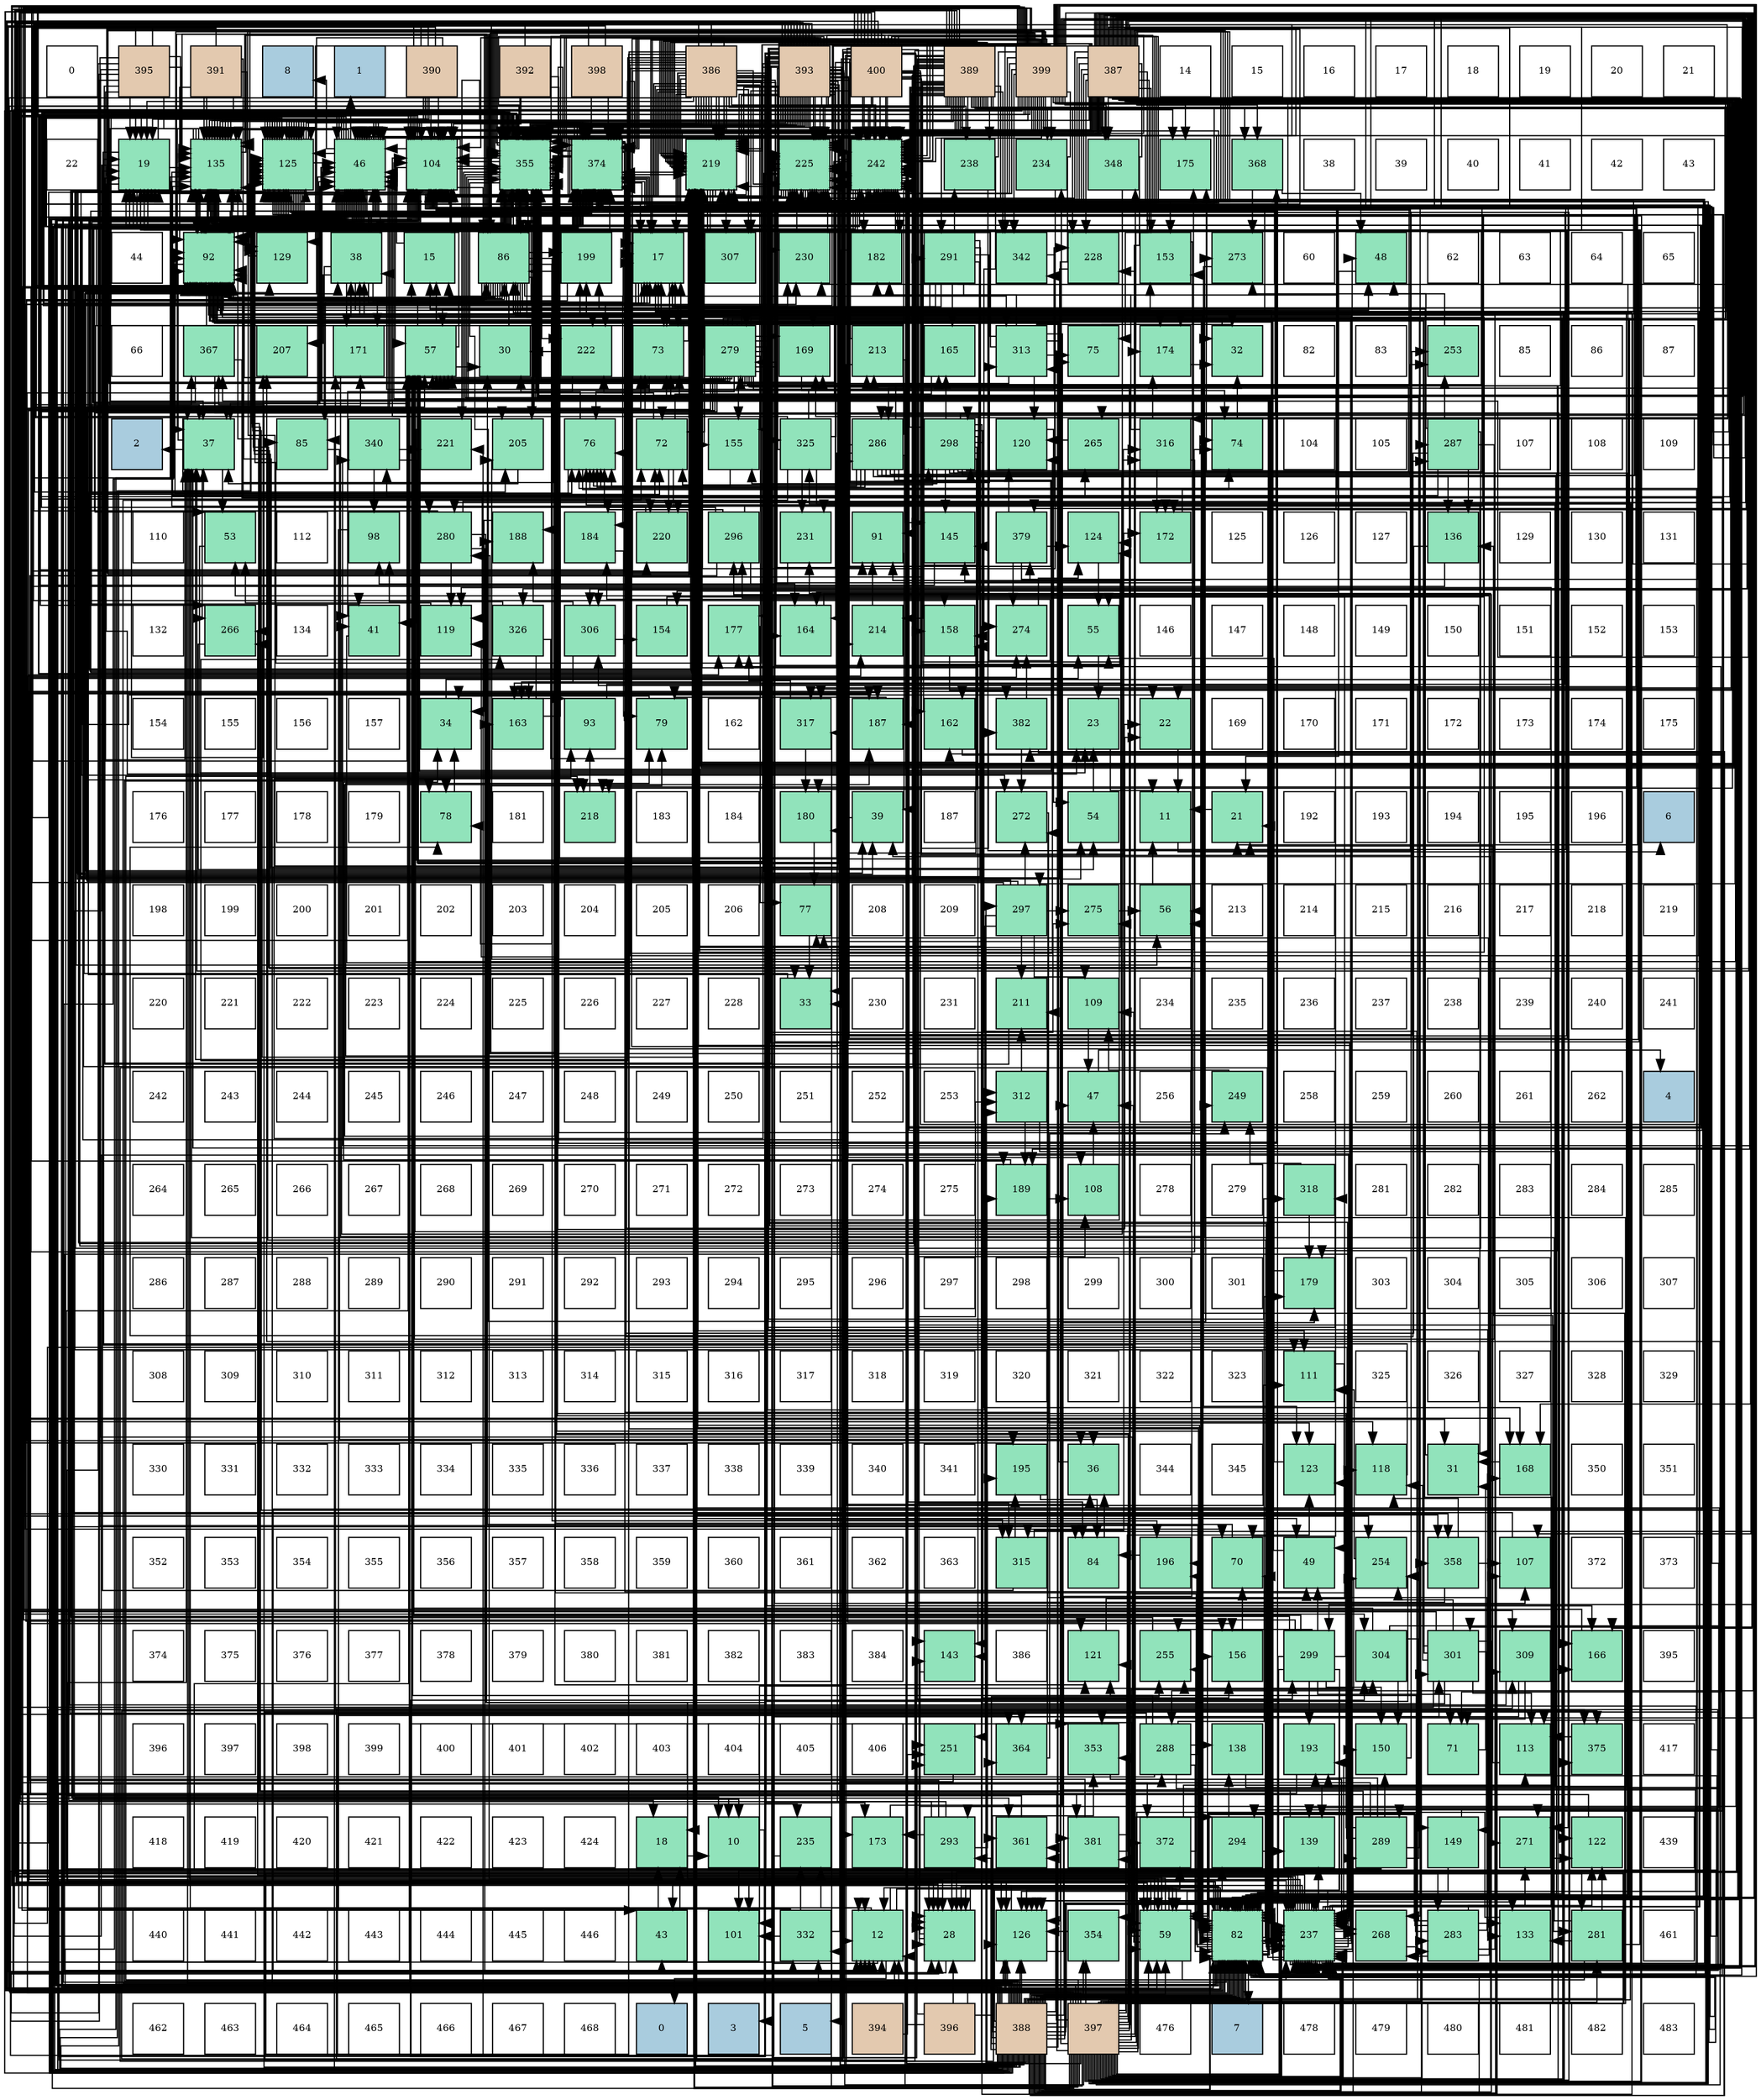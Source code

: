 digraph layout{
 rankdir=TB;
 splines=ortho;
 node [style=filled shape=square fixedsize=true width=0.6];
0[label="0", fontsize=8, fillcolor="#ffffff"];
1[label="395", fontsize=8, fillcolor="#e3c9af"];
2[label="391", fontsize=8, fillcolor="#e3c9af"];
3[label="8", fontsize=8, fillcolor="#a9ccde"];
4[label="1", fontsize=8, fillcolor="#a9ccde"];
5[label="390", fontsize=8, fillcolor="#e3c9af"];
6[label="392", fontsize=8, fillcolor="#e3c9af"];
7[label="398", fontsize=8, fillcolor="#e3c9af"];
8[label="386", fontsize=8, fillcolor="#e3c9af"];
9[label="393", fontsize=8, fillcolor="#e3c9af"];
10[label="400", fontsize=8, fillcolor="#e3c9af"];
11[label="389", fontsize=8, fillcolor="#e3c9af"];
12[label="399", fontsize=8, fillcolor="#e3c9af"];
13[label="387", fontsize=8, fillcolor="#e3c9af"];
14[label="14", fontsize=8, fillcolor="#ffffff"];
15[label="15", fontsize=8, fillcolor="#ffffff"];
16[label="16", fontsize=8, fillcolor="#ffffff"];
17[label="17", fontsize=8, fillcolor="#ffffff"];
18[label="18", fontsize=8, fillcolor="#ffffff"];
19[label="19", fontsize=8, fillcolor="#ffffff"];
20[label="20", fontsize=8, fillcolor="#ffffff"];
21[label="21", fontsize=8, fillcolor="#ffffff"];
22[label="22", fontsize=8, fillcolor="#ffffff"];
23[label="19", fontsize=8, fillcolor="#91e3bb"];
24[label="135", fontsize=8, fillcolor="#91e3bb"];
25[label="125", fontsize=8, fillcolor="#91e3bb"];
26[label="46", fontsize=8, fillcolor="#91e3bb"];
27[label="104", fontsize=8, fillcolor="#91e3bb"];
28[label="355", fontsize=8, fillcolor="#91e3bb"];
29[label="374", fontsize=8, fillcolor="#91e3bb"];
30[label="219", fontsize=8, fillcolor="#91e3bb"];
31[label="225", fontsize=8, fillcolor="#91e3bb"];
32[label="242", fontsize=8, fillcolor="#91e3bb"];
33[label="238", fontsize=8, fillcolor="#91e3bb"];
34[label="234", fontsize=8, fillcolor="#91e3bb"];
35[label="348", fontsize=8, fillcolor="#91e3bb"];
36[label="175", fontsize=8, fillcolor="#91e3bb"];
37[label="368", fontsize=8, fillcolor="#91e3bb"];
38[label="38", fontsize=8, fillcolor="#ffffff"];
39[label="39", fontsize=8, fillcolor="#ffffff"];
40[label="40", fontsize=8, fillcolor="#ffffff"];
41[label="41", fontsize=8, fillcolor="#ffffff"];
42[label="42", fontsize=8, fillcolor="#ffffff"];
43[label="43", fontsize=8, fillcolor="#ffffff"];
44[label="44", fontsize=8, fillcolor="#ffffff"];
45[label="92", fontsize=8, fillcolor="#91e3bb"];
46[label="129", fontsize=8, fillcolor="#91e3bb"];
47[label="38", fontsize=8, fillcolor="#91e3bb"];
48[label="15", fontsize=8, fillcolor="#91e3bb"];
49[label="86", fontsize=8, fillcolor="#91e3bb"];
50[label="199", fontsize=8, fillcolor="#91e3bb"];
51[label="17", fontsize=8, fillcolor="#91e3bb"];
52[label="307", fontsize=8, fillcolor="#91e3bb"];
53[label="230", fontsize=8, fillcolor="#91e3bb"];
54[label="182", fontsize=8, fillcolor="#91e3bb"];
55[label="291", fontsize=8, fillcolor="#91e3bb"];
56[label="342", fontsize=8, fillcolor="#91e3bb"];
57[label="228", fontsize=8, fillcolor="#91e3bb"];
58[label="153", fontsize=8, fillcolor="#91e3bb"];
59[label="273", fontsize=8, fillcolor="#91e3bb"];
60[label="60", fontsize=8, fillcolor="#ffffff"];
61[label="48", fontsize=8, fillcolor="#91e3bb"];
62[label="62", fontsize=8, fillcolor="#ffffff"];
63[label="63", fontsize=8, fillcolor="#ffffff"];
64[label="64", fontsize=8, fillcolor="#ffffff"];
65[label="65", fontsize=8, fillcolor="#ffffff"];
66[label="66", fontsize=8, fillcolor="#ffffff"];
67[label="367", fontsize=8, fillcolor="#91e3bb"];
68[label="207", fontsize=8, fillcolor="#91e3bb"];
69[label="171", fontsize=8, fillcolor="#91e3bb"];
70[label="57", fontsize=8, fillcolor="#91e3bb"];
71[label="30", fontsize=8, fillcolor="#91e3bb"];
72[label="222", fontsize=8, fillcolor="#91e3bb"];
73[label="73", fontsize=8, fillcolor="#91e3bb"];
74[label="279", fontsize=8, fillcolor="#91e3bb"];
75[label="169", fontsize=8, fillcolor="#91e3bb"];
76[label="213", fontsize=8, fillcolor="#91e3bb"];
77[label="165", fontsize=8, fillcolor="#91e3bb"];
78[label="313", fontsize=8, fillcolor="#91e3bb"];
79[label="75", fontsize=8, fillcolor="#91e3bb"];
80[label="174", fontsize=8, fillcolor="#91e3bb"];
81[label="32", fontsize=8, fillcolor="#91e3bb"];
82[label="82", fontsize=8, fillcolor="#ffffff"];
83[label="83", fontsize=8, fillcolor="#ffffff"];
84[label="253", fontsize=8, fillcolor="#91e3bb"];
85[label="85", fontsize=8, fillcolor="#ffffff"];
86[label="86", fontsize=8, fillcolor="#ffffff"];
87[label="87", fontsize=8, fillcolor="#ffffff"];
88[label="2", fontsize=8, fillcolor="#a9ccde"];
89[label="37", fontsize=8, fillcolor="#91e3bb"];
90[label="85", fontsize=8, fillcolor="#91e3bb"];
91[label="340", fontsize=8, fillcolor="#91e3bb"];
92[label="221", fontsize=8, fillcolor="#91e3bb"];
93[label="205", fontsize=8, fillcolor="#91e3bb"];
94[label="76", fontsize=8, fillcolor="#91e3bb"];
95[label="72", fontsize=8, fillcolor="#91e3bb"];
96[label="155", fontsize=8, fillcolor="#91e3bb"];
97[label="325", fontsize=8, fillcolor="#91e3bb"];
98[label="286", fontsize=8, fillcolor="#91e3bb"];
99[label="298", fontsize=8, fillcolor="#91e3bb"];
100[label="120", fontsize=8, fillcolor="#91e3bb"];
101[label="265", fontsize=8, fillcolor="#91e3bb"];
102[label="316", fontsize=8, fillcolor="#91e3bb"];
103[label="74", fontsize=8, fillcolor="#91e3bb"];
104[label="104", fontsize=8, fillcolor="#ffffff"];
105[label="105", fontsize=8, fillcolor="#ffffff"];
106[label="287", fontsize=8, fillcolor="#91e3bb"];
107[label="107", fontsize=8, fillcolor="#ffffff"];
108[label="108", fontsize=8, fillcolor="#ffffff"];
109[label="109", fontsize=8, fillcolor="#ffffff"];
110[label="110", fontsize=8, fillcolor="#ffffff"];
111[label="53", fontsize=8, fillcolor="#91e3bb"];
112[label="112", fontsize=8, fillcolor="#ffffff"];
113[label="98", fontsize=8, fillcolor="#91e3bb"];
114[label="280", fontsize=8, fillcolor="#91e3bb"];
115[label="188", fontsize=8, fillcolor="#91e3bb"];
116[label="184", fontsize=8, fillcolor="#91e3bb"];
117[label="220", fontsize=8, fillcolor="#91e3bb"];
118[label="296", fontsize=8, fillcolor="#91e3bb"];
119[label="231", fontsize=8, fillcolor="#91e3bb"];
120[label="91", fontsize=8, fillcolor="#91e3bb"];
121[label="145", fontsize=8, fillcolor="#91e3bb"];
122[label="379", fontsize=8, fillcolor="#91e3bb"];
123[label="124", fontsize=8, fillcolor="#91e3bb"];
124[label="172", fontsize=8, fillcolor="#91e3bb"];
125[label="125", fontsize=8, fillcolor="#ffffff"];
126[label="126", fontsize=8, fillcolor="#ffffff"];
127[label="127", fontsize=8, fillcolor="#ffffff"];
128[label="136", fontsize=8, fillcolor="#91e3bb"];
129[label="129", fontsize=8, fillcolor="#ffffff"];
130[label="130", fontsize=8, fillcolor="#ffffff"];
131[label="131", fontsize=8, fillcolor="#ffffff"];
132[label="132", fontsize=8, fillcolor="#ffffff"];
133[label="266", fontsize=8, fillcolor="#91e3bb"];
134[label="134", fontsize=8, fillcolor="#ffffff"];
135[label="41", fontsize=8, fillcolor="#91e3bb"];
136[label="119", fontsize=8, fillcolor="#91e3bb"];
137[label="326", fontsize=8, fillcolor="#91e3bb"];
138[label="306", fontsize=8, fillcolor="#91e3bb"];
139[label="154", fontsize=8, fillcolor="#91e3bb"];
140[label="177", fontsize=8, fillcolor="#91e3bb"];
141[label="164", fontsize=8, fillcolor="#91e3bb"];
142[label="214", fontsize=8, fillcolor="#91e3bb"];
143[label="158", fontsize=8, fillcolor="#91e3bb"];
144[label="274", fontsize=8, fillcolor="#91e3bb"];
145[label="55", fontsize=8, fillcolor="#91e3bb"];
146[label="146", fontsize=8, fillcolor="#ffffff"];
147[label="147", fontsize=8, fillcolor="#ffffff"];
148[label="148", fontsize=8, fillcolor="#ffffff"];
149[label="149", fontsize=8, fillcolor="#ffffff"];
150[label="150", fontsize=8, fillcolor="#ffffff"];
151[label="151", fontsize=8, fillcolor="#ffffff"];
152[label="152", fontsize=8, fillcolor="#ffffff"];
153[label="153", fontsize=8, fillcolor="#ffffff"];
154[label="154", fontsize=8, fillcolor="#ffffff"];
155[label="155", fontsize=8, fillcolor="#ffffff"];
156[label="156", fontsize=8, fillcolor="#ffffff"];
157[label="157", fontsize=8, fillcolor="#ffffff"];
158[label="34", fontsize=8, fillcolor="#91e3bb"];
159[label="163", fontsize=8, fillcolor="#91e3bb"];
160[label="93", fontsize=8, fillcolor="#91e3bb"];
161[label="79", fontsize=8, fillcolor="#91e3bb"];
162[label="162", fontsize=8, fillcolor="#ffffff"];
163[label="317", fontsize=8, fillcolor="#91e3bb"];
164[label="187", fontsize=8, fillcolor="#91e3bb"];
165[label="162", fontsize=8, fillcolor="#91e3bb"];
166[label="382", fontsize=8, fillcolor="#91e3bb"];
167[label="23", fontsize=8, fillcolor="#91e3bb"];
168[label="22", fontsize=8, fillcolor="#91e3bb"];
169[label="169", fontsize=8, fillcolor="#ffffff"];
170[label="170", fontsize=8, fillcolor="#ffffff"];
171[label="171", fontsize=8, fillcolor="#ffffff"];
172[label="172", fontsize=8, fillcolor="#ffffff"];
173[label="173", fontsize=8, fillcolor="#ffffff"];
174[label="174", fontsize=8, fillcolor="#ffffff"];
175[label="175", fontsize=8, fillcolor="#ffffff"];
176[label="176", fontsize=8, fillcolor="#ffffff"];
177[label="177", fontsize=8, fillcolor="#ffffff"];
178[label="178", fontsize=8, fillcolor="#ffffff"];
179[label="179", fontsize=8, fillcolor="#ffffff"];
180[label="78", fontsize=8, fillcolor="#91e3bb"];
181[label="181", fontsize=8, fillcolor="#ffffff"];
182[label="218", fontsize=8, fillcolor="#91e3bb"];
183[label="183", fontsize=8, fillcolor="#ffffff"];
184[label="184", fontsize=8, fillcolor="#ffffff"];
185[label="180", fontsize=8, fillcolor="#91e3bb"];
186[label="39", fontsize=8, fillcolor="#91e3bb"];
187[label="187", fontsize=8, fillcolor="#ffffff"];
188[label="272", fontsize=8, fillcolor="#91e3bb"];
189[label="54", fontsize=8, fillcolor="#91e3bb"];
190[label="11", fontsize=8, fillcolor="#91e3bb"];
191[label="21", fontsize=8, fillcolor="#91e3bb"];
192[label="192", fontsize=8, fillcolor="#ffffff"];
193[label="193", fontsize=8, fillcolor="#ffffff"];
194[label="194", fontsize=8, fillcolor="#ffffff"];
195[label="195", fontsize=8, fillcolor="#ffffff"];
196[label="196", fontsize=8, fillcolor="#ffffff"];
197[label="6", fontsize=8, fillcolor="#a9ccde"];
198[label="198", fontsize=8, fillcolor="#ffffff"];
199[label="199", fontsize=8, fillcolor="#ffffff"];
200[label="200", fontsize=8, fillcolor="#ffffff"];
201[label="201", fontsize=8, fillcolor="#ffffff"];
202[label="202", fontsize=8, fillcolor="#ffffff"];
203[label="203", fontsize=8, fillcolor="#ffffff"];
204[label="204", fontsize=8, fillcolor="#ffffff"];
205[label="205", fontsize=8, fillcolor="#ffffff"];
206[label="206", fontsize=8, fillcolor="#ffffff"];
207[label="77", fontsize=8, fillcolor="#91e3bb"];
208[label="208", fontsize=8, fillcolor="#ffffff"];
209[label="209", fontsize=8, fillcolor="#ffffff"];
210[label="297", fontsize=8, fillcolor="#91e3bb"];
211[label="275", fontsize=8, fillcolor="#91e3bb"];
212[label="56", fontsize=8, fillcolor="#91e3bb"];
213[label="213", fontsize=8, fillcolor="#ffffff"];
214[label="214", fontsize=8, fillcolor="#ffffff"];
215[label="215", fontsize=8, fillcolor="#ffffff"];
216[label="216", fontsize=8, fillcolor="#ffffff"];
217[label="217", fontsize=8, fillcolor="#ffffff"];
218[label="218", fontsize=8, fillcolor="#ffffff"];
219[label="219", fontsize=8, fillcolor="#ffffff"];
220[label="220", fontsize=8, fillcolor="#ffffff"];
221[label="221", fontsize=8, fillcolor="#ffffff"];
222[label="222", fontsize=8, fillcolor="#ffffff"];
223[label="223", fontsize=8, fillcolor="#ffffff"];
224[label="224", fontsize=8, fillcolor="#ffffff"];
225[label="225", fontsize=8, fillcolor="#ffffff"];
226[label="226", fontsize=8, fillcolor="#ffffff"];
227[label="227", fontsize=8, fillcolor="#ffffff"];
228[label="228", fontsize=8, fillcolor="#ffffff"];
229[label="33", fontsize=8, fillcolor="#91e3bb"];
230[label="230", fontsize=8, fillcolor="#ffffff"];
231[label="231", fontsize=8, fillcolor="#ffffff"];
232[label="211", fontsize=8, fillcolor="#91e3bb"];
233[label="109", fontsize=8, fillcolor="#91e3bb"];
234[label="234", fontsize=8, fillcolor="#ffffff"];
235[label="235", fontsize=8, fillcolor="#ffffff"];
236[label="236", fontsize=8, fillcolor="#ffffff"];
237[label="237", fontsize=8, fillcolor="#ffffff"];
238[label="238", fontsize=8, fillcolor="#ffffff"];
239[label="239", fontsize=8, fillcolor="#ffffff"];
240[label="240", fontsize=8, fillcolor="#ffffff"];
241[label="241", fontsize=8, fillcolor="#ffffff"];
242[label="242", fontsize=8, fillcolor="#ffffff"];
243[label="243", fontsize=8, fillcolor="#ffffff"];
244[label="244", fontsize=8, fillcolor="#ffffff"];
245[label="245", fontsize=8, fillcolor="#ffffff"];
246[label="246", fontsize=8, fillcolor="#ffffff"];
247[label="247", fontsize=8, fillcolor="#ffffff"];
248[label="248", fontsize=8, fillcolor="#ffffff"];
249[label="249", fontsize=8, fillcolor="#ffffff"];
250[label="250", fontsize=8, fillcolor="#ffffff"];
251[label="251", fontsize=8, fillcolor="#ffffff"];
252[label="252", fontsize=8, fillcolor="#ffffff"];
253[label="253", fontsize=8, fillcolor="#ffffff"];
254[label="312", fontsize=8, fillcolor="#91e3bb"];
255[label="47", fontsize=8, fillcolor="#91e3bb"];
256[label="256", fontsize=8, fillcolor="#ffffff"];
257[label="249", fontsize=8, fillcolor="#91e3bb"];
258[label="258", fontsize=8, fillcolor="#ffffff"];
259[label="259", fontsize=8, fillcolor="#ffffff"];
260[label="260", fontsize=8, fillcolor="#ffffff"];
261[label="261", fontsize=8, fillcolor="#ffffff"];
262[label="262", fontsize=8, fillcolor="#ffffff"];
263[label="4", fontsize=8, fillcolor="#a9ccde"];
264[label="264", fontsize=8, fillcolor="#ffffff"];
265[label="265", fontsize=8, fillcolor="#ffffff"];
266[label="266", fontsize=8, fillcolor="#ffffff"];
267[label="267", fontsize=8, fillcolor="#ffffff"];
268[label="268", fontsize=8, fillcolor="#ffffff"];
269[label="269", fontsize=8, fillcolor="#ffffff"];
270[label="270", fontsize=8, fillcolor="#ffffff"];
271[label="271", fontsize=8, fillcolor="#ffffff"];
272[label="272", fontsize=8, fillcolor="#ffffff"];
273[label="273", fontsize=8, fillcolor="#ffffff"];
274[label="274", fontsize=8, fillcolor="#ffffff"];
275[label="275", fontsize=8, fillcolor="#ffffff"];
276[label="189", fontsize=8, fillcolor="#91e3bb"];
277[label="108", fontsize=8, fillcolor="#91e3bb"];
278[label="278", fontsize=8, fillcolor="#ffffff"];
279[label="279", fontsize=8, fillcolor="#ffffff"];
280[label="318", fontsize=8, fillcolor="#91e3bb"];
281[label="281", fontsize=8, fillcolor="#ffffff"];
282[label="282", fontsize=8, fillcolor="#ffffff"];
283[label="283", fontsize=8, fillcolor="#ffffff"];
284[label="284", fontsize=8, fillcolor="#ffffff"];
285[label="285", fontsize=8, fillcolor="#ffffff"];
286[label="286", fontsize=8, fillcolor="#ffffff"];
287[label="287", fontsize=8, fillcolor="#ffffff"];
288[label="288", fontsize=8, fillcolor="#ffffff"];
289[label="289", fontsize=8, fillcolor="#ffffff"];
290[label="290", fontsize=8, fillcolor="#ffffff"];
291[label="291", fontsize=8, fillcolor="#ffffff"];
292[label="292", fontsize=8, fillcolor="#ffffff"];
293[label="293", fontsize=8, fillcolor="#ffffff"];
294[label="294", fontsize=8, fillcolor="#ffffff"];
295[label="295", fontsize=8, fillcolor="#ffffff"];
296[label="296", fontsize=8, fillcolor="#ffffff"];
297[label="297", fontsize=8, fillcolor="#ffffff"];
298[label="298", fontsize=8, fillcolor="#ffffff"];
299[label="299", fontsize=8, fillcolor="#ffffff"];
300[label="300", fontsize=8, fillcolor="#ffffff"];
301[label="301", fontsize=8, fillcolor="#ffffff"];
302[label="179", fontsize=8, fillcolor="#91e3bb"];
303[label="303", fontsize=8, fillcolor="#ffffff"];
304[label="304", fontsize=8, fillcolor="#ffffff"];
305[label="305", fontsize=8, fillcolor="#ffffff"];
306[label="306", fontsize=8, fillcolor="#ffffff"];
307[label="307", fontsize=8, fillcolor="#ffffff"];
308[label="308", fontsize=8, fillcolor="#ffffff"];
309[label="309", fontsize=8, fillcolor="#ffffff"];
310[label="310", fontsize=8, fillcolor="#ffffff"];
311[label="311", fontsize=8, fillcolor="#ffffff"];
312[label="312", fontsize=8, fillcolor="#ffffff"];
313[label="313", fontsize=8, fillcolor="#ffffff"];
314[label="314", fontsize=8, fillcolor="#ffffff"];
315[label="315", fontsize=8, fillcolor="#ffffff"];
316[label="316", fontsize=8, fillcolor="#ffffff"];
317[label="317", fontsize=8, fillcolor="#ffffff"];
318[label="318", fontsize=8, fillcolor="#ffffff"];
319[label="319", fontsize=8, fillcolor="#ffffff"];
320[label="320", fontsize=8, fillcolor="#ffffff"];
321[label="321", fontsize=8, fillcolor="#ffffff"];
322[label="322", fontsize=8, fillcolor="#ffffff"];
323[label="323", fontsize=8, fillcolor="#ffffff"];
324[label="111", fontsize=8, fillcolor="#91e3bb"];
325[label="325", fontsize=8, fillcolor="#ffffff"];
326[label="326", fontsize=8, fillcolor="#ffffff"];
327[label="327", fontsize=8, fillcolor="#ffffff"];
328[label="328", fontsize=8, fillcolor="#ffffff"];
329[label="329", fontsize=8, fillcolor="#ffffff"];
330[label="330", fontsize=8, fillcolor="#ffffff"];
331[label="331", fontsize=8, fillcolor="#ffffff"];
332[label="332", fontsize=8, fillcolor="#ffffff"];
333[label="333", fontsize=8, fillcolor="#ffffff"];
334[label="334", fontsize=8, fillcolor="#ffffff"];
335[label="335", fontsize=8, fillcolor="#ffffff"];
336[label="336", fontsize=8, fillcolor="#ffffff"];
337[label="337", fontsize=8, fillcolor="#ffffff"];
338[label="338", fontsize=8, fillcolor="#ffffff"];
339[label="339", fontsize=8, fillcolor="#ffffff"];
340[label="340", fontsize=8, fillcolor="#ffffff"];
341[label="341", fontsize=8, fillcolor="#ffffff"];
342[label="195", fontsize=8, fillcolor="#91e3bb"];
343[label="36", fontsize=8, fillcolor="#91e3bb"];
344[label="344", fontsize=8, fillcolor="#ffffff"];
345[label="345", fontsize=8, fillcolor="#ffffff"];
346[label="123", fontsize=8, fillcolor="#91e3bb"];
347[label="118", fontsize=8, fillcolor="#91e3bb"];
348[label="31", fontsize=8, fillcolor="#91e3bb"];
349[label="168", fontsize=8, fillcolor="#91e3bb"];
350[label="350", fontsize=8, fillcolor="#ffffff"];
351[label="351", fontsize=8, fillcolor="#ffffff"];
352[label="352", fontsize=8, fillcolor="#ffffff"];
353[label="353", fontsize=8, fillcolor="#ffffff"];
354[label="354", fontsize=8, fillcolor="#ffffff"];
355[label="355", fontsize=8, fillcolor="#ffffff"];
356[label="356", fontsize=8, fillcolor="#ffffff"];
357[label="357", fontsize=8, fillcolor="#ffffff"];
358[label="358", fontsize=8, fillcolor="#ffffff"];
359[label="359", fontsize=8, fillcolor="#ffffff"];
360[label="360", fontsize=8, fillcolor="#ffffff"];
361[label="361", fontsize=8, fillcolor="#ffffff"];
362[label="362", fontsize=8, fillcolor="#ffffff"];
363[label="363", fontsize=8, fillcolor="#ffffff"];
364[label="315", fontsize=8, fillcolor="#91e3bb"];
365[label="84", fontsize=8, fillcolor="#91e3bb"];
366[label="196", fontsize=8, fillcolor="#91e3bb"];
367[label="70", fontsize=8, fillcolor="#91e3bb"];
368[label="49", fontsize=8, fillcolor="#91e3bb"];
369[label="254", fontsize=8, fillcolor="#91e3bb"];
370[label="358", fontsize=8, fillcolor="#91e3bb"];
371[label="107", fontsize=8, fillcolor="#91e3bb"];
372[label="372", fontsize=8, fillcolor="#ffffff"];
373[label="373", fontsize=8, fillcolor="#ffffff"];
374[label="374", fontsize=8, fillcolor="#ffffff"];
375[label="375", fontsize=8, fillcolor="#ffffff"];
376[label="376", fontsize=8, fillcolor="#ffffff"];
377[label="377", fontsize=8, fillcolor="#ffffff"];
378[label="378", fontsize=8, fillcolor="#ffffff"];
379[label="379", fontsize=8, fillcolor="#ffffff"];
380[label="380", fontsize=8, fillcolor="#ffffff"];
381[label="381", fontsize=8, fillcolor="#ffffff"];
382[label="382", fontsize=8, fillcolor="#ffffff"];
383[label="383", fontsize=8, fillcolor="#ffffff"];
384[label="384", fontsize=8, fillcolor="#ffffff"];
385[label="143", fontsize=8, fillcolor="#91e3bb"];
386[label="386", fontsize=8, fillcolor="#ffffff"];
387[label="121", fontsize=8, fillcolor="#91e3bb"];
388[label="255", fontsize=8, fillcolor="#91e3bb"];
389[label="156", fontsize=8, fillcolor="#91e3bb"];
390[label="299", fontsize=8, fillcolor="#91e3bb"];
391[label="304", fontsize=8, fillcolor="#91e3bb"];
392[label="301", fontsize=8, fillcolor="#91e3bb"];
393[label="309", fontsize=8, fillcolor="#91e3bb"];
394[label="166", fontsize=8, fillcolor="#91e3bb"];
395[label="395", fontsize=8, fillcolor="#ffffff"];
396[label="396", fontsize=8, fillcolor="#ffffff"];
397[label="397", fontsize=8, fillcolor="#ffffff"];
398[label="398", fontsize=8, fillcolor="#ffffff"];
399[label="399", fontsize=8, fillcolor="#ffffff"];
400[label="400", fontsize=8, fillcolor="#ffffff"];
401[label="401", fontsize=8, fillcolor="#ffffff"];
402[label="402", fontsize=8, fillcolor="#ffffff"];
403[label="403", fontsize=8, fillcolor="#ffffff"];
404[label="404", fontsize=8, fillcolor="#ffffff"];
405[label="405", fontsize=8, fillcolor="#ffffff"];
406[label="406", fontsize=8, fillcolor="#ffffff"];
407[label="251", fontsize=8, fillcolor="#91e3bb"];
408[label="364", fontsize=8, fillcolor="#91e3bb"];
409[label="353", fontsize=8, fillcolor="#91e3bb"];
410[label="288", fontsize=8, fillcolor="#91e3bb"];
411[label="138", fontsize=8, fillcolor="#91e3bb"];
412[label="193", fontsize=8, fillcolor="#91e3bb"];
413[label="150", fontsize=8, fillcolor="#91e3bb"];
414[label="71", fontsize=8, fillcolor="#91e3bb"];
415[label="113", fontsize=8, fillcolor="#91e3bb"];
416[label="375", fontsize=8, fillcolor="#91e3bb"];
417[label="417", fontsize=8, fillcolor="#ffffff"];
418[label="418", fontsize=8, fillcolor="#ffffff"];
419[label="419", fontsize=8, fillcolor="#ffffff"];
420[label="420", fontsize=8, fillcolor="#ffffff"];
421[label="421", fontsize=8, fillcolor="#ffffff"];
422[label="422", fontsize=8, fillcolor="#ffffff"];
423[label="423", fontsize=8, fillcolor="#ffffff"];
424[label="424", fontsize=8, fillcolor="#ffffff"];
425[label="18", fontsize=8, fillcolor="#91e3bb"];
426[label="10", fontsize=8, fillcolor="#91e3bb"];
427[label="235", fontsize=8, fillcolor="#91e3bb"];
428[label="173", fontsize=8, fillcolor="#91e3bb"];
429[label="293", fontsize=8, fillcolor="#91e3bb"];
430[label="361", fontsize=8, fillcolor="#91e3bb"];
431[label="381", fontsize=8, fillcolor="#91e3bb"];
432[label="372", fontsize=8, fillcolor="#91e3bb"];
433[label="294", fontsize=8, fillcolor="#91e3bb"];
434[label="139", fontsize=8, fillcolor="#91e3bb"];
435[label="289", fontsize=8, fillcolor="#91e3bb"];
436[label="149", fontsize=8, fillcolor="#91e3bb"];
437[label="271", fontsize=8, fillcolor="#91e3bb"];
438[label="122", fontsize=8, fillcolor="#91e3bb"];
439[label="439", fontsize=8, fillcolor="#ffffff"];
440[label="440", fontsize=8, fillcolor="#ffffff"];
441[label="441", fontsize=8, fillcolor="#ffffff"];
442[label="442", fontsize=8, fillcolor="#ffffff"];
443[label="443", fontsize=8, fillcolor="#ffffff"];
444[label="444", fontsize=8, fillcolor="#ffffff"];
445[label="445", fontsize=8, fillcolor="#ffffff"];
446[label="446", fontsize=8, fillcolor="#ffffff"];
447[label="43", fontsize=8, fillcolor="#91e3bb"];
448[label="101", fontsize=8, fillcolor="#91e3bb"];
449[label="332", fontsize=8, fillcolor="#91e3bb"];
450[label="12", fontsize=8, fillcolor="#91e3bb"];
451[label="28", fontsize=8, fillcolor="#91e3bb"];
452[label="126", fontsize=8, fillcolor="#91e3bb"];
453[label="354", fontsize=8, fillcolor="#91e3bb"];
454[label="59", fontsize=8, fillcolor="#91e3bb"];
455[label="82", fontsize=8, fillcolor="#91e3bb"];
456[label="237", fontsize=8, fillcolor="#91e3bb"];
457[label="268", fontsize=8, fillcolor="#91e3bb"];
458[label="283", fontsize=8, fillcolor="#91e3bb"];
459[label="133", fontsize=8, fillcolor="#91e3bb"];
460[label="281", fontsize=8, fillcolor="#91e3bb"];
461[label="461", fontsize=8, fillcolor="#ffffff"];
462[label="462", fontsize=8, fillcolor="#ffffff"];
463[label="463", fontsize=8, fillcolor="#ffffff"];
464[label="464", fontsize=8, fillcolor="#ffffff"];
465[label="465", fontsize=8, fillcolor="#ffffff"];
466[label="466", fontsize=8, fillcolor="#ffffff"];
467[label="467", fontsize=8, fillcolor="#ffffff"];
468[label="468", fontsize=8, fillcolor="#ffffff"];
469[label="0", fontsize=8, fillcolor="#a9ccde"];
470[label="3", fontsize=8, fillcolor="#a9ccde"];
471[label="5", fontsize=8, fillcolor="#a9ccde"];
472[label="394", fontsize=8, fillcolor="#e3c9af"];
473[label="396", fontsize=8, fillcolor="#e3c9af"];
474[label="388", fontsize=8, fillcolor="#e3c9af"];
475[label="397", fontsize=8, fillcolor="#e3c9af"];
476[label="476", fontsize=8, fillcolor="#ffffff"];
477[label="7", fontsize=8, fillcolor="#a9ccde"];
478[label="478", fontsize=8, fillcolor="#ffffff"];
479[label="479", fontsize=8, fillcolor="#ffffff"];
480[label="480", fontsize=8, fillcolor="#ffffff"];
481[label="481", fontsize=8, fillcolor="#ffffff"];
482[label="482", fontsize=8, fillcolor="#ffffff"];
483[label="483", fontsize=8, fillcolor="#ffffff"];
edge [constraint=false, style=vis];26 -> 4;
426 -> 470;
190 -> 197;
450 -> 469;
29 -> 26;
29 -> 26;
48 -> 26;
45 -> 26;
51 -> 426;
425 -> 426;
23 -> 426;
45 -> 426;
191 -> 190;
168 -> 190;
167 -> 190;
89 -> 450;
25 -> 29;
25 -> 29;
25 -> 29;
451 -> 29;
26 -> 29;
71 -> 48;
348 -> 48;
81 -> 48;
229 -> 48;
158 -> 45;
49 -> 45;
343 -> 45;
89 -> 88;
47 -> 51;
186 -> 51;
26 -> 51;
135 -> 51;
26 -> 425;
447 -> 425;
27 -> 23;
32 -> 45;
26 -> 45;
255 -> 263;
61 -> 191;
368 -> 191;
29 -> 168;
27 -> 168;
23 -> 167;
111 -> 167;
189 -> 167;
145 -> 167;
212 -> 190;
70 -> 89;
24 -> 89;
454 -> 450;
29 -> 25;
29 -> 25;
29 -> 25;
25 -> 29;
455 -> 451;
45 -> 26;
30 -> 26;
25 -> 29;
25 -> 29;
94 -> 71;
367 -> 71;
414 -> 348;
95 -> 348;
73 -> 348;
103 -> 81;
79 -> 81;
94 -> 229;
207 -> 229;
180 -> 158;
161 -> 158;
45 -> 49;
24 -> 49;
455 -> 49;
28 -> 49;
365 -> 343;
90 -> 343;
49 -> 45;
454 -> 89;
89 -> 89;
28 -> 47;
23 -> 186;
120 -> 186;
45 -> 26;
160 -> 26;
26 -> 135;
45 -> 26;
30 -> 26;
31 -> 447;
113 -> 447;
51 -> 447;
30 -> 425;
448 -> 425;
455 -> 27;
32 -> 23;
27 -> 23;
27 -> 32;
32 -> 26;
371 -> 45;
277 -> 255;
233 -> 255;
45 -> 61;
324 -> 368;
25 -> 191;
415 -> 191;
25 -> 29;
70 -> 27;
26 -> 168;
28 -> 168;
347 -> 23;
136 -> 111;
100 -> 189;
387 -> 145;
438 -> 145;
346 -> 145;
123 -> 145;
25 -> 212;
452 -> 212;
26 -> 3;
27 -> 70;
46 -> 24;
24 -> 89;
70 -> 89;
450 -> 454;
459 -> 454;
45 -> 450;
24 -> 450;
128 -> 29;
128 -> 25;
25 -> 29;
25 -> 29;
411 -> 25;
434 -> 25;
28 -> 455;
28 -> 24;
28 -> 136;
28 -> 451;
70 -> 451;
385 -> 451;
32 -> 45;
121 -> 45;
24 -> 45;
70 -> 45;
30 -> 30;
436 -> 30;
436 -> 452;
413 -> 26;
455 -> 26;
30 -> 25;
58 -> 25;
139 -> 25;
96 -> 94;
389 -> 367;
51 -> 367;
143 -> 367;
455 -> 367;
70 -> 71;
29 -> 71;
165 -> 414;
159 -> 95;
141 -> 73;
77 -> 73;
394 -> 73;
32 -> 73;
349 -> 348;
75 -> 103;
30 -> 103;
69 -> 103;
124 -> 103;
428 -> 79;
80 -> 81;
36 -> 81;
45 -> 94;
140 -> 207;
455 -> 207;
302 -> 207;
185 -> 207;
32 -> 229;
54 -> 229;
45 -> 180;
116 -> 161;
28 -> 161;
28 -> 161;
164 -> 161;
115 -> 158;
276 -> 158;
28 -> 45;
45 -> 24;
45 -> 455;
412 -> 28;
24 -> 365;
342 -> 365;
366 -> 365;
32 -> 365;
455 -> 90;
50 -> 343;
32 -> 343;
27 -> 49;
450 -> 454;
24 -> 89;
454 -> 89;
93 -> 89;
31 -> 28;
68 -> 28;
24 -> 28;
24 -> 28;
51 -> 47;
232 -> 23;
31 -> 120;
76 -> 120;
76 -> 31;
76 -> 448;
142 -> 120;
455 -> 186;
24 -> 186;
24 -> 45;
182 -> 160;
30 -> 26;
117 -> 26;
92 -> 135;
72 -> 135;
456 -> 45;
32 -> 45;
31 -> 45;
26 -> 45;
32 -> 30;
57 -> 26;
452 -> 26;
53 -> 31;
119 -> 113;
456 -> 51;
452 -> 447;
34 -> 30;
427 -> 30;
456 -> 448;
456 -> 455;
456 -> 32;
33 -> 27;
28 -> 32;
28 -> 32;
32 -> 32;
455 -> 27;
32 -> 23;
31 -> 27;
31 -> 371;
27 -> 26;
32 -> 26;
30 -> 26;
30 -> 45;
29 -> 277;
257 -> 233;
451 -> 255;
407 -> 471;
28 -> 45;
28 -> 347;
84 -> 61;
369 -> 324;
388 -> 25;
28 -> 25;
94 -> 415;
456 -> 25;
29 -> 70;
452 -> 27;
45 -> 26;
29 -> 28;
29 -> 23;
28 -> 111;
101 -> 100;
133 -> 189;
27 -> 189;
457 -> 387;
28 -> 387;
456 -> 438;
437 -> 438;
188 -> 346;
59 -> 346;
144 -> 123;
211 -> 212;
70 -> 212;
45 -> 26;
31 -> 27;
74 -> 70;
74 -> 455;
74 -> 30;
74 -> 94;
74 -> 95;
74 -> 455;
74 -> 347;
74 -> 24;
74 -> 70;
74 -> 28;
74 -> 70;
74 -> 32;
74 -> 121;
74 -> 24;
74 -> 70;
74 -> 30;
74 -> 455;
74 -> 58;
74 -> 96;
74 -> 389;
74 -> 51;
74 -> 70;
74 -> 29;
74 -> 159;
74 -> 141;
74 -> 394;
74 -> 349;
74 -> 75;
74 -> 69;
74 -> 124;
74 -> 428;
74 -> 36;
74 -> 140;
74 -> 455;
74 -> 302;
74 -> 133;
74 -> 211;
74 -> 70;
114 -> 136;
114 -> 46;
114 -> 24;
114 -> 70;
114 -> 450;
114 -> 454;
460 -> 24;
460 -> 89;
460 -> 438;
460 -> 450;
460 -> 459;
23 -> 454;
23 -> 24;
458 -> 111;
458 -> 454;
458 -> 454;
458 -> 45;
458 -> 136;
458 -> 459;
458 -> 454;
458 -> 457;
458 -> 188;
455 -> 459;
49 -> 180;
49 -> 45;
49 -> 24;
49 -> 28;
49 -> 90;
49 -> 45;
49 -> 45;
49 -> 24;
49 -> 45;
49 -> 116;
49 -> 28;
49 -> 28;
49 -> 115;
49 -> 276;
49 -> 28;
49 -> 45;
49 -> 45;
49 -> 412;
49 -> 342;
49 -> 366;
49 -> 32;
49 -> 455;
49 -> 50;
49 -> 32;
49 -> 24;
49 -> 93;
98 -> 25;
98 -> 94;
98 -> 94;
98 -> 25;
98 -> 70;
98 -> 387;
98 -> 128;
98 -> 434;
98 -> 77;
98 -> 32;
98 -> 28;
98 -> 164;
98 -> 84;
98 -> 94;
98 -> 70;
106 -> 29;
106 -> 24;
106 -> 70;
106 -> 128;
106 -> 25;
106 -> 84;
106 -> 59;
410 -> 29;
410 -> 25;
410 -> 411;
410 -> 455;
410 -> 70;
410 -> 45;
410 -> 302;
410 -> 366;
435 -> 29;
435 -> 25;
435 -> 28;
435 -> 28;
435 -> 32;
435 -> 70;
435 -> 413;
435 -> 28;
435 -> 45;
435 -> 412;
29 -> 25;
29 -> 25;
29 -> 25;
29 -> 29;
29 -> 29;
29 -> 25;
29 -> 25;
29 -> 25;
29 -> 434;
29 -> 30;
29 -> 139;
55 -> 25;
55 -> 29;
55 -> 94;
55 -> 51;
55 -> 141;
55 -> 77;
55 -> 45;
55 -> 116;
55 -> 51;
55 -> 142;
55 -> 24;
55 -> 31;
55 -> 33;
55 -> 455;
47 -> 29;
47 -> 90;
47 -> 69;
47 -> 455;
47 -> 24;
47 -> 68;
47 -> 24;
47 -> 24;
429 -> 25;
429 -> 428;
429 -> 140;
429 -> 185;
429 -> 342;
433 -> 411;
433 -> 434;
456 -> 25;
456 -> 434;
456 -> 51;
456 -> 32;
456 -> 452;
456 -> 457;
456 -> 70;
118 -> 25;
118 -> 94;
118 -> 389;
118 -> 141;
118 -> 116;
210 -> 233;
210 -> 28;
210 -> 385;
210 -> 45;
210 -> 232;
210 -> 407;
210 -> 28;
210 -> 188;
210 -> 211;
99 -> 95;
99 -> 28;
99 -> 385;
99 -> 32;
99 -> 121;
99 -> 30;
99 -> 455;
99 -> 96;
99 -> 389;
99 -> 143;
99 -> 455;
99 -> 29;
99 -> 165;
99 -> 159;
99 -> 77;
99 -> 349;
99 -> 30;
99 -> 455;
99 -> 185;
99 -> 27;
390 -> 368;
390 -> 414;
390 -> 455;
390 -> 28;
390 -> 346;
390 -> 452;
390 -> 70;
390 -> 24;
390 -> 413;
390 -> 455;
390 -> 412;
390 -> 388;
456 -> 94;
456 -> 452;
456 -> 385;
456 -> 413;
456 -> 69;
456 -> 133;
456 -> 70;
392 -> 45;
392 -> 415;
392 -> 347;
392 -> 121;
392 -> 436;
392 -> 45;
392 -> 369;
392 -> 28;
392 -> 28;
392 -> 437;
26 -> 25;
26 -> 24;
26 -> 51;
26 -> 30;
26 -> 45;
26 -> 101;
28 -> 24;
28 -> 31;
28 -> 24;
28 -> 455;
28 -> 456;
391 -> 436;
391 -> 413;
391 -> 70;
391 -> 140;
31 -> 27;
31 -> 23;
31 -> 58;
31 -> 143;
31 -> 455;
31 -> 36;
31 -> 27;
31 -> 27;
138 -> 139;
138 -> 159;
138 -> 115;
52 -> 96;
455 -> 389;
455 -> 143;
455 -> 70;
455 -> 164;
455 -> 366;
393 -> 414;
393 -> 394;
393 -> 32;
393 -> 27;
454 -> 233;
454 -> 159;
454 -> 115;
454 -> 232;
454 -> 34;
454 -> 456;
27 -> 95;
27 -> 23;
27 -> 51;
27 -> 76;
27 -> 24;
27 -> 117;
27 -> 72;
27 -> 32;
27 -> 53;
27 -> 28;
27 -> 32;
254 -> 394;
254 -> 276;
254 -> 232;
78 -> 79;
78 -> 100;
78 -> 32;
78 -> 75;
78 -> 80;
78 -> 302;
78 -> 32;
78 -> 54;
78 -> 27;
28 -> 69;
28 -> 24;
28 -> 24;
28 -> 24;
28 -> 257;
364 -> 23;
364 -> 124;
364 -> 342;
102 -> 124;
102 -> 80;
102 -> 45;
102 -> 54;
163 -> 140;
163 -> 185;
280 -> 302;
280 -> 257;
23 -> 32;
23 -> 27;
456 -> 61;
456 -> 45;
456 -> 164;
456 -> 412;
456 -> 24;
456 -> 50;
28 -> 164;
28 -> 45;
28 -> 45;
28 -> 24;
28 -> 45;
30 -> 49;
31 -> 49;
97 -> 68;
97 -> 57;
97 -> 119;
97 -> 456;
97 -> 32;
97 -> 31;
97 -> 27;
137 -> 160;
137 -> 113;
137 -> 51;
32 -> 47;
456 -> 47;
95 -> 31;
95 -> 117;
95 -> 72;
28 -> 31;
450 -> 31;
450 -> 427;
449 -> 31;
449 -> 448;
449 -> 142;
449 -> 427;
455 -> 120;
455 -> 27;
451 -> 455;
28 -> 32;
28 -> 24;
31 -> 45;
28 -> 45;
455 -> 45;
27 -> 182;
27 -> 455;
91 -> 113;
91 -> 30;
91 -> 92;
32 -> 26;
56 -> 117;
45 -> 26;
30 -> 26;
30 -> 27;
455 -> 26;
455 -> 32;
455 -> 30;
26 -> 92;
26 -> 32;
26 -> 30;
30 -> 72;
35 -> 135;
30 -> 32;
30 -> 26;
455 -> 30;
455 -> 32;
455 -> 26;
456 -> 30;
456 -> 452;
456 -> 437;
28 -> 452;
409 -> 456;
453 -> 452;
28 -> 27;
28 -> 455;
28 -> 27;
28 -> 32;
28 -> 32;
370 -> 32;
370 -> 371;
370 -> 347;
73 -> 30;
31 -> 30;
430 -> 29;
451 -> 277;
32 -> 277;
408 -> 257;
455 -> 451;
455 -> 255;
67 -> 45;
67 -> 136;
67 -> 438;
67 -> 28;
37 -> 61;
37 -> 29;
37 -> 101;
37 -> 456;
37 -> 59;
30 -> 368;
30 -> 324;
30 -> 26;
30 -> 94;
30 -> 29;
30 -> 133;
30 -> 144;
25 -> 324;
25 -> 26;
25 -> 29;
25 -> 29;
25 -> 29;
25 -> 456;
29 -> 368;
29 -> 25;
432 -> 388;
432 -> 94;
456 -> 388;
29 -> 415;
416 -> 415;
89 -> 111;
89 -> 456;
89 -> 45;
89 -> 133;
27 -> 29;
27 -> 23;
27 -> 25;
27 -> 457;
27 -> 437;
27 -> 27;
27 -> 28;
27 -> 188;
122 -> 100;
122 -> 123;
122 -> 27;
122 -> 144;
30 -> 123;
30 -> 457;
431 -> 387;
431 -> 346;
431 -> 144;
166 -> 437;
166 -> 188;
166 -> 144;
455 -> 477;
29 -> 45;
45 -> 26;
8 -> 25;
8 -> 27;
8 -> 31;
8 -> 51;
8 -> 32;
8 -> 100;
8 -> 123;
8 -> 96;
8 -> 143;
8 -> 29;
8 -> 32;
8 -> 54;
8 -> 28;
8 -> 28;
8 -> 30;
8 -> 26;
8 -> 452;
8 -> 32;
8 -> 27;
8 -> 29;
8 -> 98;
8 -> 410;
8 -> 55;
8 -> 456;
8 -> 118;
8 -> 52;
8 -> 455;
8 -> 280;
8 -> 23;
8 -> 137;
8 -> 456;
8 -> 455;
8 -> 28;
8 -> 28;
8 -> 27;
8 -> 451;
8 -> 32;
8 -> 408;
8 -> 455;
8 -> 455;
8 -> 30;
8 -> 89;
8 -> 27;
8 -> 27;
8 -> 29;
8 -> 45;
13 -> 25;
13 -> 32;
13 -> 79;
13 -> 30;
13 -> 448;
13 -> 32;
13 -> 27;
13 -> 27;
13 -> 32;
13 -> 371;
13 -> 32;
13 -> 70;
13 -> 30;
13 -> 30;
13 -> 58;
13 -> 29;
13 -> 165;
13 -> 394;
13 -> 349;
13 -> 75;
13 -> 30;
13 -> 124;
13 -> 80;
13 -> 36;
13 -> 32;
13 -> 276;
13 -> 28;
13 -> 32;
13 -> 455;
13 -> 32;
13 -> 31;
13 -> 24;
13 -> 182;
13 -> 456;
13 -> 32;
13 -> 31;
13 -> 26;
13 -> 32;
13 -> 57;
13 -> 53;
13 -> 119;
13 -> 456;
13 -> 456;
13 -> 33;
13 -> 32;
13 -> 455;
13 -> 32;
13 -> 32;
13 -> 451;
13 -> 98;
13 -> 410;
13 -> 47;
13 -> 429;
13 -> 456;
13 -> 210;
13 -> 390;
13 -> 392;
13 -> 138;
13 -> 28;
13 -> 364;
13 -> 163;
13 -> 28;
13 -> 30;
13 -> 137;
13 -> 32;
13 -> 456;
13 -> 95;
13 -> 28;
13 -> 451;
13 -> 31;
13 -> 28;
13 -> 91;
13 -> 32;
13 -> 56;
13 -> 45;
13 -> 30;
13 -> 35;
13 -> 28;
13 -> 409;
13 -> 453;
13 -> 73;
13 -> 31;
13 -> 32;
13 -> 455;
13 -> 455;
13 -> 67;
13 -> 37;
13 -> 30;
13 -> 89;
13 -> 27;
13 -> 27;
13 -> 122;
474 -> 29;
474 -> 29;
474 -> 455;
474 -> 25;
474 -> 180;
474 -> 455;
474 -> 90;
474 -> 160;
474 -> 30;
474 -> 455;
474 -> 371;
474 -> 70;
474 -> 455;
474 -> 30;
474 -> 58;
474 -> 455;
474 -> 165;
474 -> 349;
474 -> 455;
474 -> 28;
474 -> 276;
474 -> 24;
474 -> 455;
474 -> 50;
474 -> 142;
474 -> 455;
474 -> 452;
474 -> 452;
474 -> 455;
474 -> 29;
474 -> 388;
474 -> 27;
474 -> 45;
474 -> 106;
474 -> 435;
474 -> 429;
474 -> 433;
474 -> 456;
474 -> 118;
474 -> 210;
474 -> 456;
474 -> 392;
474 -> 26;
474 -> 31;
474 -> 138;
474 -> 455;
474 -> 393;
474 -> 454;
474 -> 27;
474 -> 254;
474 -> 78;
474 -> 163;
474 -> 456;
474 -> 97;
474 -> 32;
474 -> 95;
474 -> 28;
474 -> 450;
474 -> 449;
474 -> 455;
474 -> 28;
474 -> 31;
474 -> 455;
474 -> 27;
474 -> 45;
474 -> 455;
474 -> 26;
474 -> 409;
474 -> 453;
474 -> 430;
474 -> 408;
474 -> 455;
474 -> 455;
474 -> 67;
474 -> 25;
474 -> 29;
474 -> 432;
474 -> 89;
474 -> 30;
474 -> 431;
474 -> 166;
474 -> 455;
474 -> 45;
11 -> 25;
11 -> 32;
11 -> 30;
11 -> 25;
11 -> 180;
11 -> 45;
11 -> 30;
11 -> 455;
11 -> 27;
11 -> 26;
11 -> 385;
11 -> 121;
11 -> 30;
11 -> 30;
11 -> 32;
11 -> 75;
11 -> 30;
11 -> 80;
11 -> 36;
11 -> 45;
11 -> 54;
11 -> 50;
11 -> 32;
11 -> 30;
11 -> 32;
11 -> 57;
11 -> 456;
11 -> 34;
11 -> 427;
11 -> 32;
11 -> 30;
11 -> 30;
11 -> 45;
11 -> 98;
11 -> 435;
11 -> 55;
11 -> 47;
11 -> 390;
11 -> 392;
11 -> 28;
11 -> 31;
11 -> 138;
11 -> 52;
11 -> 455;
11 -> 27;
11 -> 254;
11 -> 364;
11 -> 102;
11 -> 163;
11 -> 30;
11 -> 32;
11 -> 456;
11 -> 451;
11 -> 455;
11 -> 32;
11 -> 56;
11 -> 30;
11 -> 30;
11 -> 35;
11 -> 30;
11 -> 28;
11 -> 28;
11 -> 28;
11 -> 73;
11 -> 31;
11 -> 37;
11 -> 30;
11 -> 30;
5 -> 24;
5 -> 89;
5 -> 27;
5 -> 46;
5 -> 24;
5 -> 450;
5 -> 45;
5 -> 24;
5 -> 450;
5 -> 24;
5 -> 93;
2 -> 24;
2 -> 27;
2 -> 46;
2 -> 70;
2 -> 45;
2 -> 24;
2 -> 455;
6 -> 67;
6 -> 37;
6 -> 27;
6 -> 27;
6 -> 122;
9 -> 28;
9 -> 454;
9 -> 25;
9 -> 28;
9 -> 70;
9 -> 459;
9 -> 45;
9 -> 28;
9 -> 28;
9 -> 70;
9 -> 70;
9 -> 141;
9 -> 428;
9 -> 45;
9 -> 28;
9 -> 28;
9 -> 455;
9 -> 32;
9 -> 24;
9 -> 454;
9 -> 93;
9 -> 182;
9 -> 30;
9 -> 53;
9 -> 33;
9 -> 28;
9 -> 28;
9 -> 369;
9 -> 28;
9 -> 456;
9 -> 452;
9 -> 45;
9 -> 28;
9 -> 28;
9 -> 211;
9 -> 114;
9 -> 460;
9 -> 23;
9 -> 106;
9 -> 29;
9 -> 99;
9 -> 26;
9 -> 28;
9 -> 391;
9 -> 52;
9 -> 454;
9 -> 254;
9 -> 28;
9 -> 364;
9 -> 280;
9 -> 28;
9 -> 28;
9 -> 31;
9 -> 97;
9 -> 28;
9 -> 450;
9 -> 28;
9 -> 31;
9 -> 28;
9 -> 455;
9 -> 32;
9 -> 45;
9 -> 30;
9 -> 30;
9 -> 455;
9 -> 456;
9 -> 28;
9 -> 409;
9 -> 28;
9 -> 28;
9 -> 28;
9 -> 370;
9 -> 451;
9 -> 25;
9 -> 456;
9 -> 416;
472 -> 407;
1 -> 70;
1 -> 454;
1 -> 89;
1 -> 46;
1 -> 450;
1 -> 24;
1 -> 450;
1 -> 24;
1 -> 454;
1 -> 93;
1 -> 31;
1 -> 23;
1 -> 455;
473 -> 407;
473 -> 430;
473 -> 451;
473 -> 32;
473 -> 455;
475 -> 29;
475 -> 128;
475 -> 25;
475 -> 31;
475 -> 68;
475 -> 24;
475 -> 51;
475 -> 76;
475 -> 24;
475 -> 182;
475 -> 92;
475 -> 72;
475 -> 456;
475 -> 31;
475 -> 32;
475 -> 57;
475 -> 119;
475 -> 456;
475 -> 456;
475 -> 456;
475 -> 27;
475 -> 456;
475 -> 29;
475 -> 28;
475 -> 28;
475 -> 456;
475 -> 59;
475 -> 74;
475 -> 460;
475 -> 458;
475 -> 49;
475 -> 29;
475 -> 433;
475 -> 456;
475 -> 391;
475 -> 456;
475 -> 28;
475 -> 31;
475 -> 32;
475 -> 456;
475 -> 450;
475 -> 449;
475 -> 28;
475 -> 455;
475 -> 27;
475 -> 56;
475 -> 455;
475 -> 26;
475 -> 30;
475 -> 35;
475 -> 30;
475 -> 455;
475 -> 456;
475 -> 28;
475 -> 409;
475 -> 453;
475 -> 28;
475 -> 28;
475 -> 370;
475 -> 73;
475 -> 31;
475 -> 430;
475 -> 455;
475 -> 432;
475 -> 456;
475 -> 29;
475 -> 416;
475 -> 30;
475 -> 431;
475 -> 166;
7 -> 26;
7 -> 45;
7 -> 455;
7 -> 29;
12 -> 23;
12 -> 51;
12 -> 70;
12 -> 26;
12 -> 31;
12 -> 24;
12 -> 51;
12 -> 31;
12 -> 455;
12 -> 24;
12 -> 117;
12 -> 456;
12 -> 31;
12 -> 53;
12 -> 452;
12 -> 34;
12 -> 456;
12 -> 32;
12 -> 31;
12 -> 27;
12 -> 32;
12 -> 451;
12 -> 369;
12 -> 28;
12 -> 452;
12 -> 45;
12 -> 29;
12 -> 28;
12 -> 31;
12 -> 74;
12 -> 114;
12 -> 458;
12 -> 49;
12 -> 99;
12 -> 456;
12 -> 26;
12 -> 391;
12 -> 31;
12 -> 393;
12 -> 78;
12 -> 102;
12 -> 23;
12 -> 456;
12 -> 28;
12 -> 30;
12 -> 31;
12 -> 28;
12 -> 449;
12 -> 455;
12 -> 451;
12 -> 31;
12 -> 91;
12 -> 32;
12 -> 56;
12 -> 45;
12 -> 30;
12 -> 455;
12 -> 26;
12 -> 35;
12 -> 30;
12 -> 455;
12 -> 456;
12 -> 28;
12 -> 28;
12 -> 370;
12 -> 73;
12 -> 31;
12 -> 408;
12 -> 29;
12 -> 29;
12 -> 431;
10 -> 29;
10 -> 324;
10 -> 29;
10 -> 451;
10 -> 407;
10 -> 84;
10 -> 369;
10 -> 28;
10 -> 456;
10 -> 452;
10 -> 45;
10 -> 29;
10 -> 28;
10 -> 31;
10 -> 74;
10 -> 114;
10 -> 460;
10 -> 458;
10 -> 49;
10 -> 29;
10 -> 433;
10 -> 99;
10 -> 393;
10 -> 78;
10 -> 102;
10 -> 23;
10 -> 30;
10 -> 31;
10 -> 430;
10 -> 451;
10 -> 32;
10 -> 29;
10 -> 432;
10 -> 456;
10 -> 29;
10 -> 416;
10 -> 166;
10 -> 455;
10 -> 29;
10 -> 45;
edge [constraint=true, style=invis];
0 -> 22 -> 44 -> 66 -> 88 -> 110 -> 132 -> 154 -> 176 -> 198 -> 220 -> 242 -> 264 -> 286 -> 308 -> 330 -> 352 -> 374 -> 396 -> 418 -> 440 -> 462;
1 -> 23 -> 45 -> 67 -> 89 -> 111 -> 133 -> 155 -> 177 -> 199 -> 221 -> 243 -> 265 -> 287 -> 309 -> 331 -> 353 -> 375 -> 397 -> 419 -> 441 -> 463;
2 -> 24 -> 46 -> 68 -> 90 -> 112 -> 134 -> 156 -> 178 -> 200 -> 222 -> 244 -> 266 -> 288 -> 310 -> 332 -> 354 -> 376 -> 398 -> 420 -> 442 -> 464;
3 -> 25 -> 47 -> 69 -> 91 -> 113 -> 135 -> 157 -> 179 -> 201 -> 223 -> 245 -> 267 -> 289 -> 311 -> 333 -> 355 -> 377 -> 399 -> 421 -> 443 -> 465;
4 -> 26 -> 48 -> 70 -> 92 -> 114 -> 136 -> 158 -> 180 -> 202 -> 224 -> 246 -> 268 -> 290 -> 312 -> 334 -> 356 -> 378 -> 400 -> 422 -> 444 -> 466;
5 -> 27 -> 49 -> 71 -> 93 -> 115 -> 137 -> 159 -> 181 -> 203 -> 225 -> 247 -> 269 -> 291 -> 313 -> 335 -> 357 -> 379 -> 401 -> 423 -> 445 -> 467;
6 -> 28 -> 50 -> 72 -> 94 -> 116 -> 138 -> 160 -> 182 -> 204 -> 226 -> 248 -> 270 -> 292 -> 314 -> 336 -> 358 -> 380 -> 402 -> 424 -> 446 -> 468;
7 -> 29 -> 51 -> 73 -> 95 -> 117 -> 139 -> 161 -> 183 -> 205 -> 227 -> 249 -> 271 -> 293 -> 315 -> 337 -> 359 -> 381 -> 403 -> 425 -> 447 -> 469;
8 -> 30 -> 52 -> 74 -> 96 -> 118 -> 140 -> 162 -> 184 -> 206 -> 228 -> 250 -> 272 -> 294 -> 316 -> 338 -> 360 -> 382 -> 404 -> 426 -> 448 -> 470;
9 -> 31 -> 53 -> 75 -> 97 -> 119 -> 141 -> 163 -> 185 -> 207 -> 229 -> 251 -> 273 -> 295 -> 317 -> 339 -> 361 -> 383 -> 405 -> 427 -> 449 -> 471;
10 -> 32 -> 54 -> 76 -> 98 -> 120 -> 142 -> 164 -> 186 -> 208 -> 230 -> 252 -> 274 -> 296 -> 318 -> 340 -> 362 -> 384 -> 406 -> 428 -> 450 -> 472;
11 -> 33 -> 55 -> 77 -> 99 -> 121 -> 143 -> 165 -> 187 -> 209 -> 231 -> 253 -> 275 -> 297 -> 319 -> 341 -> 363 -> 385 -> 407 -> 429 -> 451 -> 473;
12 -> 34 -> 56 -> 78 -> 100 -> 122 -> 144 -> 166 -> 188 -> 210 -> 232 -> 254 -> 276 -> 298 -> 320 -> 342 -> 364 -> 386 -> 408 -> 430 -> 452 -> 474;
13 -> 35 -> 57 -> 79 -> 101 -> 123 -> 145 -> 167 -> 189 -> 211 -> 233 -> 255 -> 277 -> 299 -> 321 -> 343 -> 365 -> 387 -> 409 -> 431 -> 453 -> 475;
14 -> 36 -> 58 -> 80 -> 102 -> 124 -> 146 -> 168 -> 190 -> 212 -> 234 -> 256 -> 278 -> 300 -> 322 -> 344 -> 366 -> 388 -> 410 -> 432 -> 454 -> 476;
15 -> 37 -> 59 -> 81 -> 103 -> 125 -> 147 -> 169 -> 191 -> 213 -> 235 -> 257 -> 279 -> 301 -> 323 -> 345 -> 367 -> 389 -> 411 -> 433 -> 455 -> 477;
16 -> 38 -> 60 -> 82 -> 104 -> 126 -> 148 -> 170 -> 192 -> 214 -> 236 -> 258 -> 280 -> 302 -> 324 -> 346 -> 368 -> 390 -> 412 -> 434 -> 456 -> 478;
17 -> 39 -> 61 -> 83 -> 105 -> 127 -> 149 -> 171 -> 193 -> 215 -> 237 -> 259 -> 281 -> 303 -> 325 -> 347 -> 369 -> 391 -> 413 -> 435 -> 457 -> 479;
18 -> 40 -> 62 -> 84 -> 106 -> 128 -> 150 -> 172 -> 194 -> 216 -> 238 -> 260 -> 282 -> 304 -> 326 -> 348 -> 370 -> 392 -> 414 -> 436 -> 458 -> 480;
19 -> 41 -> 63 -> 85 -> 107 -> 129 -> 151 -> 173 -> 195 -> 217 -> 239 -> 261 -> 283 -> 305 -> 327 -> 349 -> 371 -> 393 -> 415 -> 437 -> 459 -> 481;
20 -> 42 -> 64 -> 86 -> 108 -> 130 -> 152 -> 174 -> 196 -> 218 -> 240 -> 262 -> 284 -> 306 -> 328 -> 350 -> 372 -> 394 -> 416 -> 438 -> 460 -> 482;
21 -> 43 -> 65 -> 87 -> 109 -> 131 -> 153 -> 175 -> 197 -> 219 -> 241 -> 263 -> 285 -> 307 -> 329 -> 351 -> 373 -> 395 -> 417 -> 439 -> 461 -> 483;
rank = same {0 -> 1 -> 2 -> 3 -> 4 -> 5 -> 6 -> 7 -> 8 -> 9 -> 10 -> 11 -> 12 -> 13 -> 14 -> 15 -> 16 -> 17 -> 18 -> 19 -> 20 -> 21};
rank = same {22 -> 23 -> 24 -> 25 -> 26 -> 27 -> 28 -> 29 -> 30 -> 31 -> 32 -> 33 -> 34 -> 35 -> 36 -> 37 -> 38 -> 39 -> 40 -> 41 -> 42 -> 43};
rank = same {44 -> 45 -> 46 -> 47 -> 48 -> 49 -> 50 -> 51 -> 52 -> 53 -> 54 -> 55 -> 56 -> 57 -> 58 -> 59 -> 60 -> 61 -> 62 -> 63 -> 64 -> 65};
rank = same {66 -> 67 -> 68 -> 69 -> 70 -> 71 -> 72 -> 73 -> 74 -> 75 -> 76 -> 77 -> 78 -> 79 -> 80 -> 81 -> 82 -> 83 -> 84 -> 85 -> 86 -> 87};
rank = same {88 -> 89 -> 90 -> 91 -> 92 -> 93 -> 94 -> 95 -> 96 -> 97 -> 98 -> 99 -> 100 -> 101 -> 102 -> 103 -> 104 -> 105 -> 106 -> 107 -> 108 -> 109};
rank = same {110 -> 111 -> 112 -> 113 -> 114 -> 115 -> 116 -> 117 -> 118 -> 119 -> 120 -> 121 -> 122 -> 123 -> 124 -> 125 -> 126 -> 127 -> 128 -> 129 -> 130 -> 131};
rank = same {132 -> 133 -> 134 -> 135 -> 136 -> 137 -> 138 -> 139 -> 140 -> 141 -> 142 -> 143 -> 144 -> 145 -> 146 -> 147 -> 148 -> 149 -> 150 -> 151 -> 152 -> 153};
rank = same {154 -> 155 -> 156 -> 157 -> 158 -> 159 -> 160 -> 161 -> 162 -> 163 -> 164 -> 165 -> 166 -> 167 -> 168 -> 169 -> 170 -> 171 -> 172 -> 173 -> 174 -> 175};
rank = same {176 -> 177 -> 178 -> 179 -> 180 -> 181 -> 182 -> 183 -> 184 -> 185 -> 186 -> 187 -> 188 -> 189 -> 190 -> 191 -> 192 -> 193 -> 194 -> 195 -> 196 -> 197};
rank = same {198 -> 199 -> 200 -> 201 -> 202 -> 203 -> 204 -> 205 -> 206 -> 207 -> 208 -> 209 -> 210 -> 211 -> 212 -> 213 -> 214 -> 215 -> 216 -> 217 -> 218 -> 219};
rank = same {220 -> 221 -> 222 -> 223 -> 224 -> 225 -> 226 -> 227 -> 228 -> 229 -> 230 -> 231 -> 232 -> 233 -> 234 -> 235 -> 236 -> 237 -> 238 -> 239 -> 240 -> 241};
rank = same {242 -> 243 -> 244 -> 245 -> 246 -> 247 -> 248 -> 249 -> 250 -> 251 -> 252 -> 253 -> 254 -> 255 -> 256 -> 257 -> 258 -> 259 -> 260 -> 261 -> 262 -> 263};
rank = same {264 -> 265 -> 266 -> 267 -> 268 -> 269 -> 270 -> 271 -> 272 -> 273 -> 274 -> 275 -> 276 -> 277 -> 278 -> 279 -> 280 -> 281 -> 282 -> 283 -> 284 -> 285};
rank = same {286 -> 287 -> 288 -> 289 -> 290 -> 291 -> 292 -> 293 -> 294 -> 295 -> 296 -> 297 -> 298 -> 299 -> 300 -> 301 -> 302 -> 303 -> 304 -> 305 -> 306 -> 307};
rank = same {308 -> 309 -> 310 -> 311 -> 312 -> 313 -> 314 -> 315 -> 316 -> 317 -> 318 -> 319 -> 320 -> 321 -> 322 -> 323 -> 324 -> 325 -> 326 -> 327 -> 328 -> 329};
rank = same {330 -> 331 -> 332 -> 333 -> 334 -> 335 -> 336 -> 337 -> 338 -> 339 -> 340 -> 341 -> 342 -> 343 -> 344 -> 345 -> 346 -> 347 -> 348 -> 349 -> 350 -> 351};
rank = same {352 -> 353 -> 354 -> 355 -> 356 -> 357 -> 358 -> 359 -> 360 -> 361 -> 362 -> 363 -> 364 -> 365 -> 366 -> 367 -> 368 -> 369 -> 370 -> 371 -> 372 -> 373};
rank = same {374 -> 375 -> 376 -> 377 -> 378 -> 379 -> 380 -> 381 -> 382 -> 383 -> 384 -> 385 -> 386 -> 387 -> 388 -> 389 -> 390 -> 391 -> 392 -> 393 -> 394 -> 395};
rank = same {396 -> 397 -> 398 -> 399 -> 400 -> 401 -> 402 -> 403 -> 404 -> 405 -> 406 -> 407 -> 408 -> 409 -> 410 -> 411 -> 412 -> 413 -> 414 -> 415 -> 416 -> 417};
rank = same {418 -> 419 -> 420 -> 421 -> 422 -> 423 -> 424 -> 425 -> 426 -> 427 -> 428 -> 429 -> 430 -> 431 -> 432 -> 433 -> 434 -> 435 -> 436 -> 437 -> 438 -> 439};
rank = same {440 -> 441 -> 442 -> 443 -> 444 -> 445 -> 446 -> 447 -> 448 -> 449 -> 450 -> 451 -> 452 -> 453 -> 454 -> 455 -> 456 -> 457 -> 458 -> 459 -> 460 -> 461};
rank = same {462 -> 463 -> 464 -> 465 -> 466 -> 467 -> 468 -> 469 -> 470 -> 471 -> 472 -> 473 -> 474 -> 475 -> 476 -> 477 -> 478 -> 479 -> 480 -> 481 -> 482 -> 483};
}